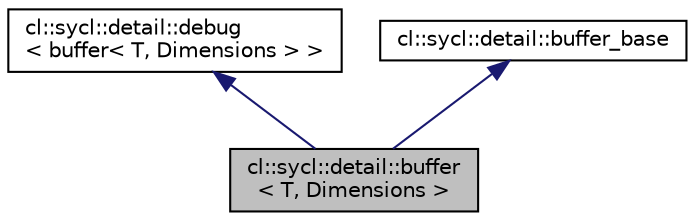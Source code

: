 digraph "cl::sycl::detail::buffer&lt; T, Dimensions &gt;"
{
 // INTERACTIVE_SVG=YES
  bgcolor="transparent";
  edge [fontname="Helvetica",fontsize="10",labelfontname="Helvetica",labelfontsize="10"];
  node [fontname="Helvetica",fontsize="10",shape=record];
  Node1 [label="cl::sycl::detail::buffer\l\< T, Dimensions \>",height=0.2,width=0.4,color="black", fillcolor="grey75", style="filled", fontcolor="black"];
  Node2 -> Node1 [dir="back",color="midnightblue",fontsize="10",style="solid",fontname="Helvetica"];
  Node2 [label="cl::sycl::detail::debug\l\< buffer\< T, Dimensions \> \>",height=0.2,width=0.4,color="black",URL="$group__debug__trace.html"];
  Node3 -> Node1 [dir="back",color="midnightblue",fontsize="10",style="solid",fontname="Helvetica"];
  Node3 [label="cl::sycl::detail::buffer_base",height=0.2,width=0.4,color="black",URL="$structcl_1_1sycl_1_1detail_1_1buffer__base.html",tooltip="Factorize some template independent buffer aspects in a base class. "];
}

